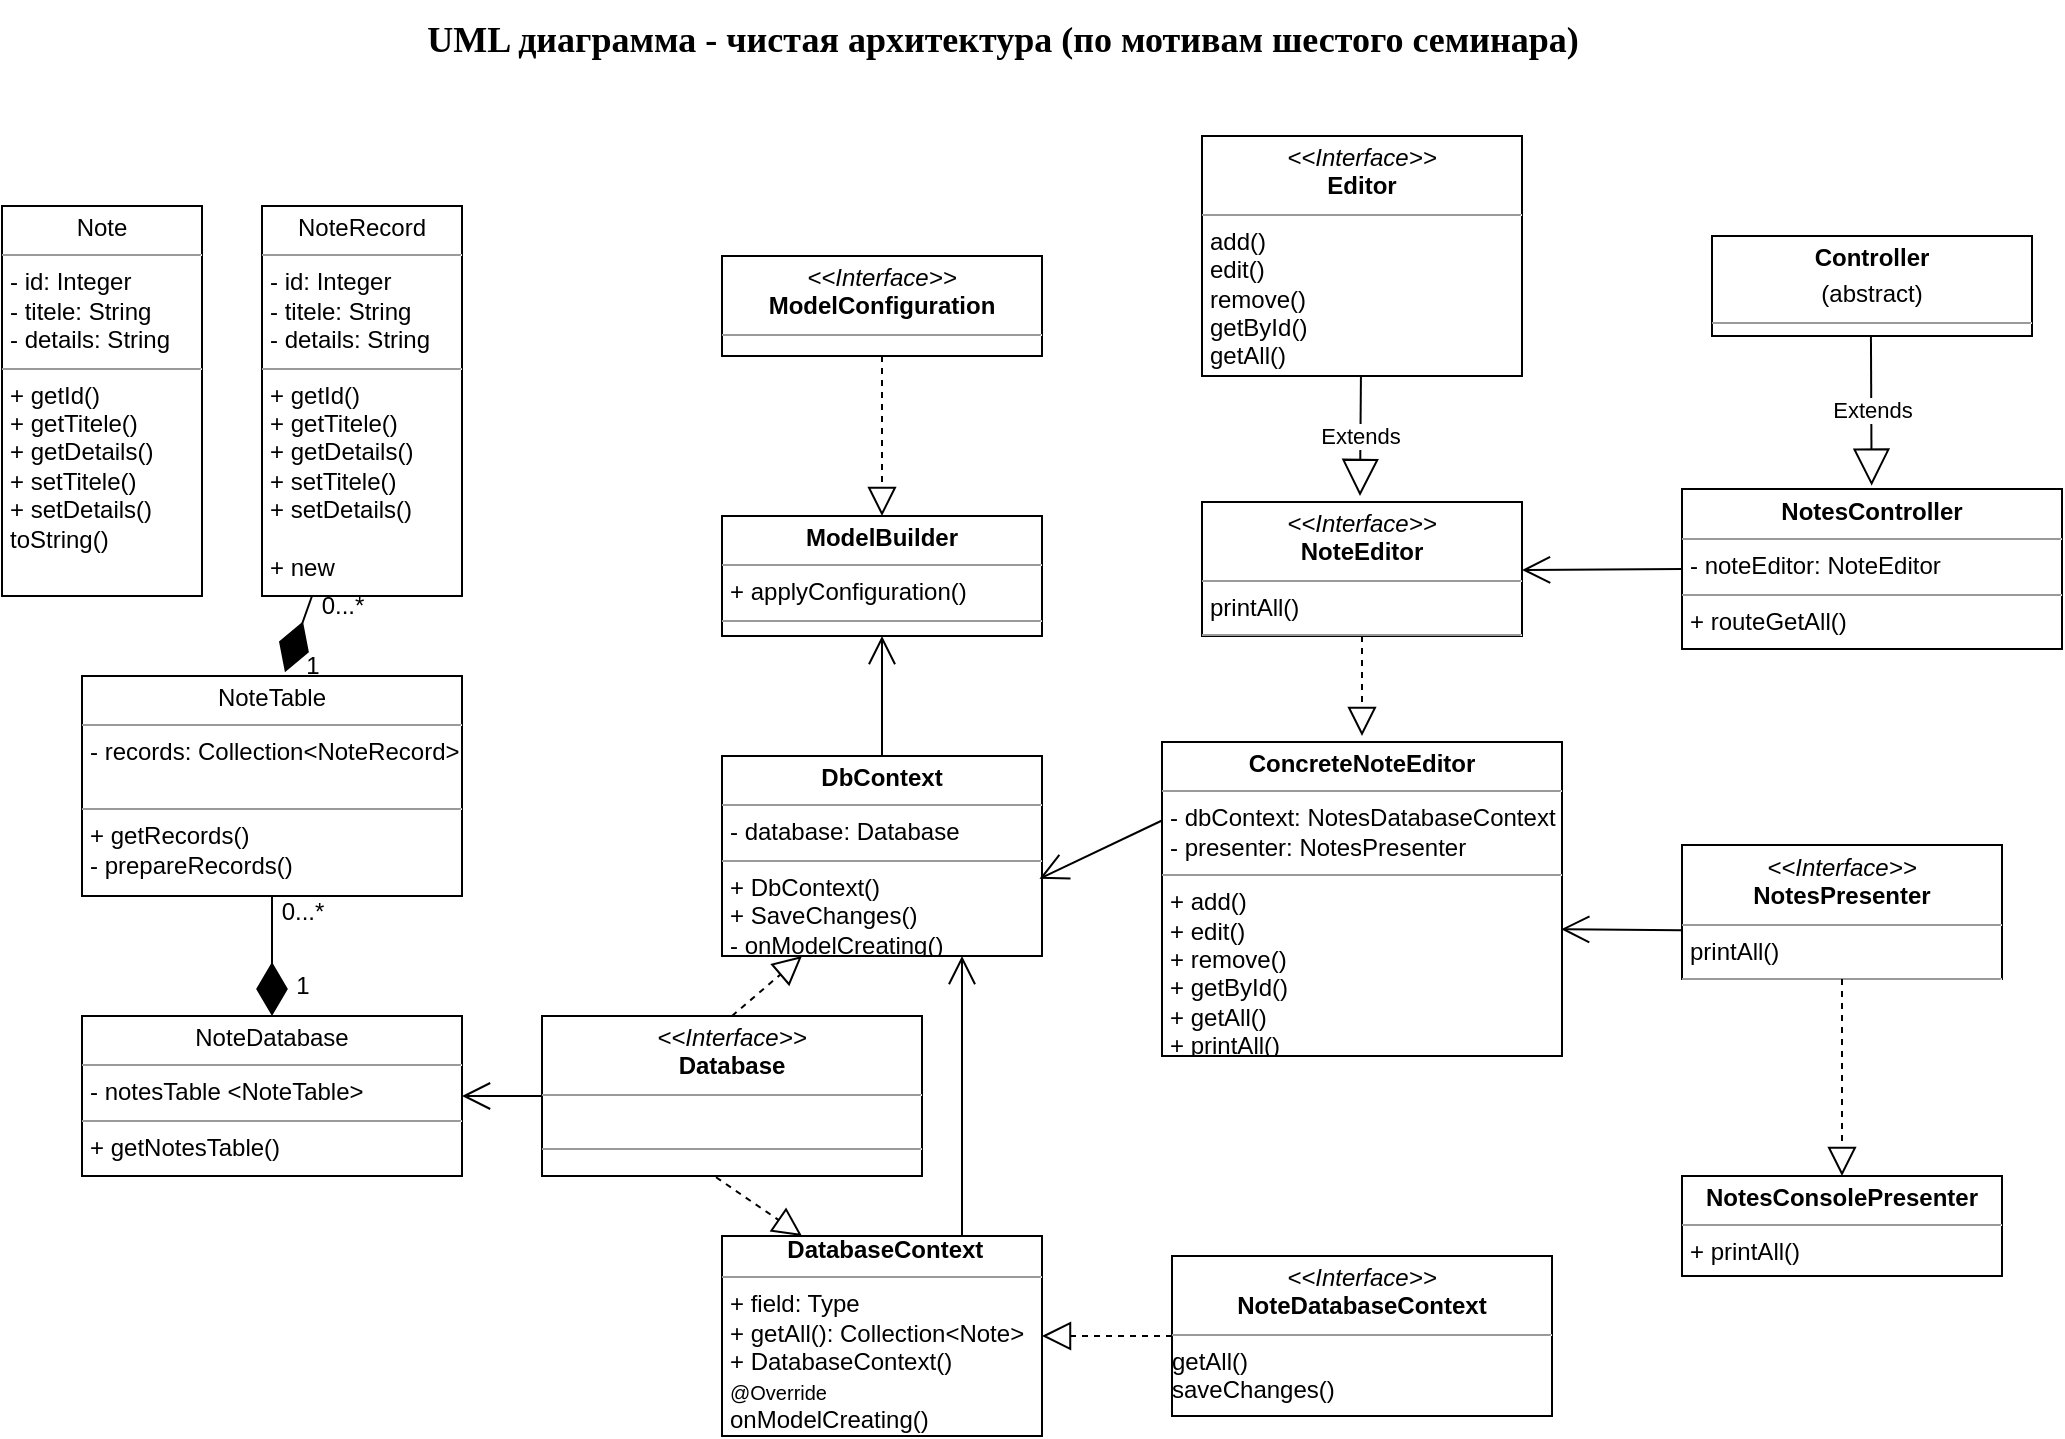 <mxfile version="22.0.8" type="device">
  <diagram name="Page-1" id="e7e014a7-5840-1c2e-5031-d8a46d1fe8dd">
    <mxGraphModel dx="1342" dy="986" grid="1" gridSize="10" guides="1" tooltips="1" connect="1" arrows="1" fold="1" page="1" pageScale="1" pageWidth="1169" pageHeight="826" background="none" math="0" shadow="0">
      <root>
        <mxCell id="0" />
        <mxCell id="1" parent="0" />
        <mxCell id="t2pU4rfqcIU5UqxVQJpd-45" value="&lt;font face=&quot;Times New Roman&quot; style=&quot;font-size: 18px;&quot;&gt;&lt;b&gt;UML диаграмма - чистая архитектура (по мотивам шестого семинара)&lt;/b&gt;&lt;/font&gt;" style="text;html=1;align=center;verticalAlign=middle;resizable=0;points=[];autosize=1;strokeColor=none;fillColor=none;" vertex="1" parent="1">
          <mxGeometry x="240" y="20" width="600" height="40" as="geometry" />
        </mxCell>
        <mxCell id="t2pU4rfqcIU5UqxVQJpd-54" value="&lt;p style=&quot;margin:0px;margin-top:4px;text-align:center;&quot;&gt;Note&lt;/p&gt;&lt;hr size=&quot;1&quot;&gt;&lt;p style=&quot;margin:0px;margin-left:4px;&quot;&gt;- id: Integer&lt;br&gt;&lt;/p&gt;&lt;p style=&quot;margin:0px;margin-left:4px;&quot;&gt;- titele: String&lt;br&gt;&lt;/p&gt;&lt;p style=&quot;margin:0px;margin-left:4px;&quot;&gt;- details: String&lt;/p&gt;&lt;hr size=&quot;1&quot;&gt;&lt;p style=&quot;margin:0px;margin-left:4px;&quot;&gt;+ getId()&lt;/p&gt;&lt;p style=&quot;margin:0px;margin-left:4px;&quot;&gt;+ getTitele()&lt;/p&gt;&lt;p style=&quot;margin:0px;margin-left:4px;&quot;&gt;+ getDetails()&lt;/p&gt;&lt;p style=&quot;margin:0px;margin-left:4px;&quot;&gt;&lt;span style=&quot;background-color: initial;&quot;&gt;+ setTitele()&lt;/span&gt;&lt;br&gt;&lt;/p&gt;&lt;p style=&quot;margin:0px;margin-left:4px;&quot;&gt;+ setDetails()&lt;/p&gt;&lt;p style=&quot;margin:0px;margin-left:4px;&quot;&gt;toString()&lt;/p&gt;" style="verticalAlign=top;align=left;overflow=fill;fontSize=12;fontFamily=Helvetica;html=1;whiteSpace=wrap;" vertex="1" parent="1">
          <mxGeometry x="40" y="123" width="100" height="195" as="geometry" />
        </mxCell>
        <mxCell id="t2pU4rfqcIU5UqxVQJpd-59" value="&lt;p style=&quot;margin:0px;margin-top:4px;text-align:center;&quot;&gt;NoteRecord&lt;/p&gt;&lt;hr size=&quot;1&quot;&gt;&lt;p style=&quot;margin:0px;margin-left:4px;&quot;&gt;- id: Integer&lt;br&gt;&lt;/p&gt;&lt;p style=&quot;margin:0px;margin-left:4px;&quot;&gt;- titele: String&lt;br&gt;&lt;/p&gt;&lt;p style=&quot;margin:0px;margin-left:4px;&quot;&gt;- details: String&lt;/p&gt;&lt;hr size=&quot;1&quot;&gt;&lt;p style=&quot;margin:0px;margin-left:4px;&quot;&gt;+ getId()&lt;/p&gt;&lt;p style=&quot;margin:0px;margin-left:4px;&quot;&gt;+ getTitele()&lt;/p&gt;&lt;p style=&quot;margin:0px;margin-left:4px;&quot;&gt;+ getDetails()&lt;/p&gt;&lt;p style=&quot;margin:0px;margin-left:4px;&quot;&gt;&lt;span style=&quot;background-color: initial;&quot;&gt;+ setTitele()&lt;/span&gt;&lt;br&gt;&lt;/p&gt;&lt;p style=&quot;margin:0px;margin-left:4px;&quot;&gt;+ setDetails()&lt;/p&gt;&lt;p style=&quot;margin:0px;margin-left:4px;&quot;&gt;&lt;br&gt;&lt;/p&gt;&lt;p style=&quot;margin:0px;margin-left:4px;&quot;&gt;+ new&lt;/p&gt;" style="verticalAlign=top;align=left;overflow=fill;fontSize=12;fontFamily=Helvetica;html=1;whiteSpace=wrap;" vertex="1" parent="1">
          <mxGeometry x="170" y="123" width="100" height="195" as="geometry" />
        </mxCell>
        <mxCell id="t2pU4rfqcIU5UqxVQJpd-60" value="&lt;p style=&quot;margin:0px;margin-top:4px;text-align:center;&quot;&gt;NoteTable&lt;/p&gt;&lt;hr size=&quot;1&quot;&gt;&lt;p style=&quot;margin:0px;margin-left:4px;&quot;&gt;- records: Collection&amp;lt;NoteRecord&amp;gt;&lt;br&gt;&lt;/p&gt;&lt;p style=&quot;margin:0px;margin-left:4px;&quot;&gt;&lt;br&gt;&lt;/p&gt;&lt;hr size=&quot;1&quot;&gt;&lt;p style=&quot;margin:0px;margin-left:4px;&quot;&gt;+ getRecords()&lt;/p&gt;&lt;p style=&quot;margin:0px;margin-left:4px;&quot;&gt;- prepareRecords()&lt;br&gt;&lt;/p&gt;" style="verticalAlign=top;align=left;overflow=fill;fontSize=12;fontFamily=Helvetica;html=1;whiteSpace=wrap;" vertex="1" parent="1">
          <mxGeometry x="80" y="358" width="190" height="110" as="geometry" />
        </mxCell>
        <mxCell id="t2pU4rfqcIU5UqxVQJpd-61" value="" style="endArrow=diamondThin;endFill=1;endSize=24;html=1;rounded=0;exitX=0.25;exitY=1;exitDx=0;exitDy=0;entryX=0.534;entryY=-0.017;entryDx=0;entryDy=0;entryPerimeter=0;" edge="1" parent="1" source="t2pU4rfqcIU5UqxVQJpd-59" target="t2pU4rfqcIU5UqxVQJpd-60">
          <mxGeometry width="160" relative="1" as="geometry">
            <mxPoint x="100" y="338" as="sourcePoint" />
            <mxPoint x="250" y="338" as="targetPoint" />
          </mxGeometry>
        </mxCell>
        <mxCell id="t2pU4rfqcIU5UqxVQJpd-62" value="1" style="text;html=1;align=center;verticalAlign=middle;resizable=0;points=[];autosize=1;strokeColor=none;fillColor=none;" vertex="1" parent="1">
          <mxGeometry x="180" y="338" width="30" height="30" as="geometry" />
        </mxCell>
        <mxCell id="t2pU4rfqcIU5UqxVQJpd-63" value="0...*" style="text;html=1;align=center;verticalAlign=middle;resizable=0;points=[];autosize=1;strokeColor=none;fillColor=none;" vertex="1" parent="1">
          <mxGeometry x="190" y="308" width="40" height="30" as="geometry" />
        </mxCell>
        <mxCell id="t2pU4rfqcIU5UqxVQJpd-65" value="&lt;p style=&quot;margin:0px;margin-top:4px;text-align:center;&quot;&gt;NoteDatabase&lt;/p&gt;&lt;hr size=&quot;1&quot;&gt;&lt;p style=&quot;margin:0px;margin-left:4px;&quot;&gt;- notesTable &amp;lt;NoteTable&amp;gt;&lt;/p&gt;&lt;hr size=&quot;1&quot;&gt;&lt;p style=&quot;margin:0px;margin-left:4px;&quot;&gt;+ getNotesTable()&lt;/p&gt;" style="verticalAlign=top;align=left;overflow=fill;fontSize=12;fontFamily=Helvetica;html=1;whiteSpace=wrap;" vertex="1" parent="1">
          <mxGeometry x="80" y="528" width="190" height="80" as="geometry" />
        </mxCell>
        <mxCell id="t2pU4rfqcIU5UqxVQJpd-66" value="0...*" style="text;html=1;align=center;verticalAlign=middle;resizable=0;points=[];autosize=1;strokeColor=none;fillColor=none;" vertex="1" parent="1">
          <mxGeometry x="170" y="461" width="40" height="30" as="geometry" />
        </mxCell>
        <mxCell id="t2pU4rfqcIU5UqxVQJpd-67" value="1" style="text;html=1;align=center;verticalAlign=middle;resizable=0;points=[];autosize=1;strokeColor=none;fillColor=none;" vertex="1" parent="1">
          <mxGeometry x="175" y="498" width="30" height="30" as="geometry" />
        </mxCell>
        <mxCell id="t2pU4rfqcIU5UqxVQJpd-68" value="" style="endArrow=diamondThin;endFill=1;endSize=24;html=1;rounded=0;entryX=0.5;entryY=0;entryDx=0;entryDy=0;exitX=0.5;exitY=1;exitDx=0;exitDy=0;" edge="1" parent="1" source="t2pU4rfqcIU5UqxVQJpd-60" target="t2pU4rfqcIU5UqxVQJpd-65">
          <mxGeometry width="160" relative="1" as="geometry">
            <mxPoint x="333.15" y="468.0" as="sourcePoint" />
            <mxPoint x="330.0" y="527.12" as="targetPoint" />
          </mxGeometry>
        </mxCell>
        <mxCell id="t2pU4rfqcIU5UqxVQJpd-70" value="&lt;p style=&quot;margin:0px;margin-top:4px;text-align:center;&quot;&gt;&lt;i&gt;&amp;lt;&amp;lt;Interface&amp;gt;&amp;gt;&lt;/i&gt;&lt;br&gt;&lt;b&gt;Database&lt;/b&gt;&lt;/p&gt;&lt;hr size=&quot;1&quot;&gt;&lt;p style=&quot;margin:0px;margin-left:4px;&quot;&gt;&lt;br&gt;&lt;/p&gt;&lt;hr size=&quot;1&quot;&gt;&lt;p style=&quot;margin:0px;margin-left:4px;&quot;&gt;&lt;br&gt;&lt;/p&gt;" style="verticalAlign=top;align=left;overflow=fill;fontSize=12;fontFamily=Helvetica;html=1;whiteSpace=wrap;" vertex="1" parent="1">
          <mxGeometry x="310" y="528" width="190" height="80" as="geometry" />
        </mxCell>
        <mxCell id="t2pU4rfqcIU5UqxVQJpd-73" value="&lt;div style=&quot;text-align: center;&quot;&gt;&lt;b style=&quot;background-color: initial; border-color: var(--border-color);&quot;&gt;&amp;nbsp;DatabaseContext&lt;/b&gt;&lt;/div&gt;&lt;hr size=&quot;1&quot;&gt;&lt;p style=&quot;margin:0px;margin-left:4px;&quot;&gt;+ field: Type&lt;/p&gt;&lt;p style=&quot;margin:0px;margin-left:4px;&quot;&gt;+ getAll(): Collection&amp;lt;Note&amp;gt;&lt;/p&gt;&lt;p style=&quot;margin:0px;margin-left:4px;&quot;&gt;+&amp;nbsp;DatabaseContext()&lt;/p&gt;&lt;p style=&quot;margin:0px;margin-left:4px;&quot;&gt;&lt;font style=&quot;font-size: 10px;&quot;&gt;@Override&lt;/font&gt;&lt;br&gt;&lt;/p&gt;&lt;p style=&quot;margin:0px;margin-left:4px;&quot;&gt;onModelCreating()&lt;br&gt;&lt;/p&gt;" style="verticalAlign=top;align=left;overflow=fill;fontSize=12;fontFamily=Helvetica;html=1;whiteSpace=wrap;" vertex="1" parent="1">
          <mxGeometry x="400" y="638" width="160" height="100" as="geometry" />
        </mxCell>
        <mxCell id="t2pU4rfqcIU5UqxVQJpd-74" value="&lt;p style=&quot;margin:0px;margin-top:4px;text-align:center;&quot;&gt;&lt;b style=&quot;border-color: var(--border-color);&quot;&gt;DbContext&lt;/b&gt;&lt;br&gt;&lt;/p&gt;&lt;hr size=&quot;1&quot;&gt;&lt;p style=&quot;margin:0px;margin-left:4px;&quot;&gt;- database: Database&lt;/p&gt;&lt;hr size=&quot;1&quot;&gt;&lt;p style=&quot;margin:0px;margin-left:4px;&quot;&gt;+ DbContext()&lt;/p&gt;&lt;p style=&quot;margin:0px;margin-left:4px;&quot;&gt;+ SaveChanges()&lt;/p&gt;&lt;p style=&quot;margin:0px;margin-left:4px;&quot;&gt;- onModelCreating()&lt;/p&gt;" style="verticalAlign=top;align=left;overflow=fill;fontSize=12;fontFamily=Helvetica;html=1;whiteSpace=wrap;" vertex="1" parent="1">
          <mxGeometry x="400" y="398" width="160" height="100" as="geometry" />
        </mxCell>
        <mxCell id="t2pU4rfqcIU5UqxVQJpd-75" value="&lt;p style=&quot;margin:0px;margin-top:4px;text-align:center;&quot;&gt;&lt;i&gt;&amp;lt;&amp;lt;Interface&amp;gt;&amp;gt;&lt;/i&gt;&lt;br&gt;&lt;b&gt;NoteDatabaseContext&lt;/b&gt;&lt;/p&gt;&lt;hr size=&quot;1&quot;&gt;&lt;p style=&quot;margin:0px;margin-left:4px;&quot;&gt;&lt;/p&gt;&lt;p style=&quot;margin:0px;margin-left:4px;&quot;&gt;&lt;/p&gt;getAll()&lt;br&gt;saveChanges()" style="verticalAlign=top;align=left;overflow=fill;fontSize=12;fontFamily=Helvetica;html=1;whiteSpace=wrap;" vertex="1" parent="1">
          <mxGeometry x="625" y="648" width="190" height="80" as="geometry" />
        </mxCell>
        <mxCell id="t2pU4rfqcIU5UqxVQJpd-76" value="&lt;p style=&quot;margin:0px;margin-top:4px;text-align:center;&quot;&gt;&lt;b&gt;ModelBuilder&lt;/b&gt;&lt;/p&gt;&lt;hr size=&quot;1&quot;&gt;&lt;p style=&quot;margin:0px;margin-left:4px;&quot;&gt;+&amp;nbsp;applyConfiguration()&lt;/p&gt;&lt;hr size=&quot;1&quot;&gt;&lt;p style=&quot;margin:0px;margin-left:4px;&quot;&gt;&lt;br&gt;&lt;/p&gt;" style="verticalAlign=top;align=left;overflow=fill;fontSize=12;fontFamily=Helvetica;html=1;whiteSpace=wrap;" vertex="1" parent="1">
          <mxGeometry x="400" y="278" width="160" height="60" as="geometry" />
        </mxCell>
        <mxCell id="t2pU4rfqcIU5UqxVQJpd-77" value="&lt;p style=&quot;margin:0px;margin-top:4px;text-align:center;&quot;&gt;&lt;i&gt;&amp;lt;&amp;lt;Interface&amp;gt;&amp;gt;&lt;/i&gt;&lt;br&gt;&lt;b&gt;ModelConfiguration&lt;/b&gt;&lt;/p&gt;&lt;hr size=&quot;1&quot;&gt;&lt;p style=&quot;margin:0px;margin-left:4px;&quot;&gt;&lt;br&gt;&lt;/p&gt;&lt;hr size=&quot;1&quot;&gt;&lt;p style=&quot;margin:0px;margin-left:4px;&quot;&gt;&lt;br&gt;&lt;/p&gt;" style="verticalAlign=top;align=left;overflow=fill;fontSize=12;fontFamily=Helvetica;html=1;whiteSpace=wrap;" vertex="1" parent="1">
          <mxGeometry x="400" y="148" width="160" height="50" as="geometry" />
        </mxCell>
        <mxCell id="t2pU4rfqcIU5UqxVQJpd-82" value="" style="endArrow=open;endFill=1;endSize=12;html=1;rounded=0;entryX=0.75;entryY=1;entryDx=0;entryDy=0;exitX=0.75;exitY=0;exitDx=0;exitDy=0;" edge="1" parent="1" source="t2pU4rfqcIU5UqxVQJpd-73" target="t2pU4rfqcIU5UqxVQJpd-74">
          <mxGeometry width="160" relative="1" as="geometry">
            <mxPoint x="350" y="568" as="sourcePoint" />
            <mxPoint x="510" y="568" as="targetPoint" />
          </mxGeometry>
        </mxCell>
        <mxCell id="t2pU4rfqcIU5UqxVQJpd-83" value="" style="endArrow=open;endFill=1;endSize=12;html=1;rounded=0;exitX=0.5;exitY=0;exitDx=0;exitDy=0;" edge="1" parent="1" source="t2pU4rfqcIU5UqxVQJpd-74">
          <mxGeometry width="160" relative="1" as="geometry">
            <mxPoint x="350" y="338" as="sourcePoint" />
            <mxPoint x="480" y="338" as="targetPoint" />
          </mxGeometry>
        </mxCell>
        <mxCell id="t2pU4rfqcIU5UqxVQJpd-88" value="&lt;p style=&quot;margin:0px;margin-top:4px;text-align:center;&quot;&gt;&lt;i&gt;&amp;lt;&amp;lt;Interface&amp;gt;&amp;gt;&lt;/i&gt;&lt;br&gt;&lt;b&gt;Editor&lt;/b&gt;&lt;/p&gt;&lt;hr size=&quot;1&quot;&gt;&lt;p style=&quot;margin:0px;margin-left:4px;&quot;&gt;add()&lt;/p&gt;&lt;p style=&quot;margin:0px;margin-left:4px;&quot;&gt;edit()&lt;/p&gt;&lt;p style=&quot;margin:0px;margin-left:4px;&quot;&gt;remove()&lt;/p&gt;&lt;p style=&quot;margin:0px;margin-left:4px;&quot;&gt;getById()&lt;/p&gt;&lt;p style=&quot;margin:0px;margin-left:4px;&quot;&gt;getAll()&lt;/p&gt;&lt;hr size=&quot;1&quot;&gt;&lt;p style=&quot;margin:0px;margin-left:4px;&quot;&gt;&lt;br&gt;&lt;/p&gt;" style="verticalAlign=top;align=left;overflow=fill;fontSize=12;fontFamily=Helvetica;html=1;whiteSpace=wrap;" vertex="1" parent="1">
          <mxGeometry x="640" y="88" width="160" height="120" as="geometry" />
        </mxCell>
        <mxCell id="t2pU4rfqcIU5UqxVQJpd-89" value="&lt;p style=&quot;margin:0px;margin-top:4px;text-align:center;&quot;&gt;&lt;i&gt;&amp;lt;&amp;lt;Interface&amp;gt;&amp;gt;&lt;/i&gt;&lt;br&gt;&lt;b&gt;NoteEditor&lt;/b&gt;&lt;/p&gt;&lt;hr size=&quot;1&quot;&gt;&lt;p style=&quot;margin:0px;margin-left:4px;&quot;&gt;printAll()&lt;/p&gt;&lt;hr size=&quot;1&quot;&gt;&lt;p style=&quot;margin:0px;margin-left:4px;&quot;&gt;&lt;br&gt;&lt;/p&gt;" style="verticalAlign=top;align=left;overflow=fill;fontSize=12;fontFamily=Helvetica;html=1;whiteSpace=wrap;" vertex="1" parent="1">
          <mxGeometry x="640" y="271" width="160" height="67" as="geometry" />
        </mxCell>
        <mxCell id="t2pU4rfqcIU5UqxVQJpd-90" value="&lt;p style=&quot;margin:0px;margin-top:4px;text-align:center;&quot;&gt;&lt;b style=&quot;border-color: var(--border-color);&quot;&gt;ConcreteNoteEditor&lt;/b&gt;&lt;br&gt;&lt;/p&gt;&lt;hr size=&quot;1&quot;&gt;&lt;p style=&quot;margin:0px;margin-left:4px;&quot;&gt;- dbContext: NotesDatabaseContext&lt;/p&gt;&lt;p style=&quot;margin:0px;margin-left:4px;&quot;&gt;-&amp;nbsp;presenter:&amp;nbsp;NotesPresenter&lt;/p&gt;&lt;hr size=&quot;1&quot;&gt;&lt;p style=&quot;border-color: var(--border-color); margin: 0px 0px 0px 4px;&quot;&gt;+ add()&lt;/p&gt;&lt;p style=&quot;border-color: var(--border-color); margin: 0px 0px 0px 4px;&quot;&gt;+ edit()&lt;/p&gt;&lt;p style=&quot;border-color: var(--border-color); margin: 0px 0px 0px 4px;&quot;&gt;+ remove()&lt;/p&gt;&lt;p style=&quot;border-color: var(--border-color); margin: 0px 0px 0px 4px;&quot;&gt;+ getById()&lt;/p&gt;&lt;p style=&quot;border-color: var(--border-color); margin: 0px 0px 0px 4px;&quot;&gt;+ getAll()&lt;/p&gt;&lt;p style=&quot;border-color: var(--border-color); margin: 0px 0px 0px 4px;&quot;&gt;+ printAll()&lt;br&gt;&lt;/p&gt;" style="verticalAlign=top;align=left;overflow=fill;fontSize=12;fontFamily=Helvetica;html=1;whiteSpace=wrap;" vertex="1" parent="1">
          <mxGeometry x="620" y="391" width="200" height="157" as="geometry" />
        </mxCell>
        <mxCell id="t2pU4rfqcIU5UqxVQJpd-91" value="&lt;p style=&quot;margin:0px;margin-top:4px;text-align:center;&quot;&gt;&lt;i&gt;&amp;lt;&amp;lt;Interface&amp;gt;&amp;gt;&lt;/i&gt;&lt;br&gt;&lt;b&gt;NotesPresenter&lt;/b&gt;&lt;/p&gt;&lt;hr size=&quot;1&quot;&gt;&lt;p style=&quot;margin:0px;margin-left:4px;&quot;&gt;printAll()&lt;/p&gt;&lt;hr size=&quot;1&quot;&gt;&lt;p style=&quot;margin:0px;margin-left:4px;&quot;&gt;&lt;br&gt;&lt;/p&gt;" style="verticalAlign=top;align=left;overflow=fill;fontSize=12;fontFamily=Helvetica;html=1;whiteSpace=wrap;" vertex="1" parent="1">
          <mxGeometry x="880" y="442.5" width="160" height="67" as="geometry" />
        </mxCell>
        <mxCell id="t2pU4rfqcIU5UqxVQJpd-94" value="" style="endArrow=open;endFill=1;endSize=12;html=1;rounded=0;exitX=-0.003;exitY=0.636;exitDx=0;exitDy=0;exitPerimeter=0;entryX=0.998;entryY=0.596;entryDx=0;entryDy=0;entryPerimeter=0;" edge="1" parent="1" source="t2pU4rfqcIU5UqxVQJpd-91" target="t2pU4rfqcIU5UqxVQJpd-90">
          <mxGeometry width="160" relative="1" as="geometry">
            <mxPoint x="810" y="618" as="sourcePoint" />
            <mxPoint x="970" y="618" as="targetPoint" />
          </mxGeometry>
        </mxCell>
        <mxCell id="t2pU4rfqcIU5UqxVQJpd-95" value="&lt;p style=&quot;margin:0px;margin-top:4px;text-align:center;&quot;&gt;&lt;b style=&quot;border-color: var(--border-color);&quot;&gt;NotesController&lt;/b&gt;&lt;br&gt;&lt;/p&gt;&lt;hr size=&quot;1&quot;&gt;&lt;p style=&quot;margin:0px;margin-left:4px;&quot;&gt;- noteEditor: NoteEditor&lt;/p&gt;&lt;hr size=&quot;1&quot;&gt;&lt;p style=&quot;margin:0px;margin-left:4px;&quot;&gt;+&amp;nbsp;routeGetAll()&lt;/p&gt;" style="verticalAlign=top;align=left;overflow=fill;fontSize=12;fontFamily=Helvetica;html=1;whiteSpace=wrap;" vertex="1" parent="1">
          <mxGeometry x="880" y="264.5" width="190" height="80" as="geometry" />
        </mxCell>
        <mxCell id="t2pU4rfqcIU5UqxVQJpd-96" value="&lt;p style=&quot;margin:0px;margin-top:4px;text-align:center;&quot;&gt;&lt;b style=&quot;border-color: var(--border-color);&quot;&gt;Controller&lt;/b&gt;&lt;/p&gt;&lt;p style=&quot;margin:0px;margin-top:4px;text-align:center;&quot;&gt;&lt;span style=&quot;border-color: var(--border-color);&quot;&gt;(abstract)&lt;/span&gt;&lt;/p&gt;&lt;hr size=&quot;1&quot;&gt;&lt;p style=&quot;margin:0px;margin-left:4px;&quot;&gt;&lt;br&gt;&lt;/p&gt;&lt;hr size=&quot;1&quot;&gt;&lt;p style=&quot;margin:0px;margin-left:4px;&quot;&gt;&lt;br&gt;&lt;/p&gt;" style="verticalAlign=top;align=left;overflow=fill;fontSize=12;fontFamily=Helvetica;html=1;whiteSpace=wrap;" vertex="1" parent="1">
          <mxGeometry x="895" y="138" width="160" height="50" as="geometry" />
        </mxCell>
        <mxCell id="t2pU4rfqcIU5UqxVQJpd-97" value="&lt;p style=&quot;margin:0px;margin-top:4px;text-align:center;&quot;&gt;&lt;b style=&quot;border-color: var(--border-color);&quot;&gt;NotesConsolePresenter&lt;/b&gt;&lt;br&gt;&lt;/p&gt;&lt;hr size=&quot;1&quot;&gt;&lt;p style=&quot;margin:0px;margin-left:4px;&quot;&gt;&lt;/p&gt;&lt;p style=&quot;margin:0px;margin-left:4px;&quot;&gt;+ printAll()&lt;/p&gt;" style="verticalAlign=top;align=left;overflow=fill;fontSize=12;fontFamily=Helvetica;html=1;whiteSpace=wrap;" vertex="1" parent="1">
          <mxGeometry x="880" y="608" width="160" height="50" as="geometry" />
        </mxCell>
        <mxCell id="t2pU4rfqcIU5UqxVQJpd-100" value="Extends" style="endArrow=block;endSize=16;endFill=0;html=1;rounded=0;exitX=0.5;exitY=1;exitDx=0;exitDy=0;entryX=0.499;entryY=-0.021;entryDx=0;entryDy=0;entryPerimeter=0;" edge="1" parent="1" target="t2pU4rfqcIU5UqxVQJpd-95">
          <mxGeometry width="160" relative="1" as="geometry">
            <mxPoint x="974.47" y="188" as="sourcePoint" />
            <mxPoint x="974" y="258" as="targetPoint" />
          </mxGeometry>
        </mxCell>
        <mxCell id="t2pU4rfqcIU5UqxVQJpd-101" value="" style="endArrow=block;dashed=1;endFill=0;endSize=12;html=1;rounded=0;exitX=0.5;exitY=1;exitDx=0;exitDy=0;" edge="1" parent="1" source="t2pU4rfqcIU5UqxVQJpd-89">
          <mxGeometry width="160" relative="1" as="geometry">
            <mxPoint x="590" y="368" as="sourcePoint" />
            <mxPoint x="720" y="388" as="targetPoint" />
          </mxGeometry>
        </mxCell>
        <mxCell id="t2pU4rfqcIU5UqxVQJpd-102" value="Extends" style="endArrow=block;endSize=16;endFill=0;html=1;rounded=0;" edge="1" parent="1">
          <mxGeometry width="160" relative="1" as="geometry">
            <mxPoint x="719.47" y="208" as="sourcePoint" />
            <mxPoint x="719" y="268" as="targetPoint" />
          </mxGeometry>
        </mxCell>
        <mxCell id="t2pU4rfqcIU5UqxVQJpd-103" value="" style="endArrow=block;dashed=1;endFill=0;endSize=12;html=1;rounded=0;exitX=0.5;exitY=1;exitDx=0;exitDy=0;entryX=0.5;entryY=0;entryDx=0;entryDy=0;" edge="1" parent="1" source="t2pU4rfqcIU5UqxVQJpd-77" target="t2pU4rfqcIU5UqxVQJpd-76">
          <mxGeometry width="160" relative="1" as="geometry">
            <mxPoint x="490" y="238" as="sourcePoint" />
            <mxPoint x="650" y="238" as="targetPoint" />
          </mxGeometry>
        </mxCell>
        <mxCell id="t2pU4rfqcIU5UqxVQJpd-104" value="" style="endArrow=block;dashed=1;endFill=0;endSize=12;html=1;rounded=0;exitX=0.5;exitY=0;exitDx=0;exitDy=0;" edge="1" parent="1" source="t2pU4rfqcIU5UqxVQJpd-70">
          <mxGeometry width="160" relative="1" as="geometry">
            <mxPoint x="570" y="598" as="sourcePoint" />
            <mxPoint x="440" y="498" as="targetPoint" />
          </mxGeometry>
        </mxCell>
        <mxCell id="t2pU4rfqcIU5UqxVQJpd-106" value="" style="endArrow=open;endFill=1;endSize=12;html=1;rounded=0;entryX=1;entryY=0.5;entryDx=0;entryDy=0;exitX=0;exitY=0.5;exitDx=0;exitDy=0;" edge="1" parent="1" source="t2pU4rfqcIU5UqxVQJpd-70" target="t2pU4rfqcIU5UqxVQJpd-65">
          <mxGeometry width="160" relative="1" as="geometry">
            <mxPoint x="250" y="498" as="sourcePoint" />
            <mxPoint x="410" y="498" as="targetPoint" />
          </mxGeometry>
        </mxCell>
        <mxCell id="t2pU4rfqcIU5UqxVQJpd-107" value="" style="endArrow=block;dashed=1;endFill=0;endSize=12;html=1;rounded=0;exitX=0.458;exitY=1.008;exitDx=0;exitDy=0;exitPerimeter=0;entryX=0.25;entryY=0;entryDx=0;entryDy=0;" edge="1" parent="1" source="t2pU4rfqcIU5UqxVQJpd-70" target="t2pU4rfqcIU5UqxVQJpd-73">
          <mxGeometry width="160" relative="1" as="geometry">
            <mxPoint x="360" y="678" as="sourcePoint" />
            <mxPoint x="520" y="678" as="targetPoint" />
          </mxGeometry>
        </mxCell>
        <mxCell id="t2pU4rfqcIU5UqxVQJpd-108" value="" style="endArrow=block;dashed=1;endFill=0;endSize=12;html=1;rounded=0;exitX=0;exitY=0.5;exitDx=0;exitDy=0;entryX=1;entryY=0.5;entryDx=0;entryDy=0;" edge="1" parent="1" source="t2pU4rfqcIU5UqxVQJpd-75" target="t2pU4rfqcIU5UqxVQJpd-73">
          <mxGeometry width="160" relative="1" as="geometry">
            <mxPoint x="360" y="678" as="sourcePoint" />
            <mxPoint x="520" y="678" as="targetPoint" />
          </mxGeometry>
        </mxCell>
        <mxCell id="t2pU4rfqcIU5UqxVQJpd-109" value="" style="endArrow=block;dashed=1;endFill=0;endSize=12;html=1;rounded=0;entryX=0.5;entryY=0;entryDx=0;entryDy=0;exitX=0.5;exitY=1;exitDx=0;exitDy=0;" edge="1" parent="1" source="t2pU4rfqcIU5UqxVQJpd-91" target="t2pU4rfqcIU5UqxVQJpd-97">
          <mxGeometry width="160" relative="1" as="geometry">
            <mxPoint x="720" y="468" as="sourcePoint" />
            <mxPoint x="880" y="468" as="targetPoint" />
          </mxGeometry>
        </mxCell>
        <mxCell id="t2pU4rfqcIU5UqxVQJpd-110" value="" style="endArrow=open;endFill=1;endSize=12;html=1;rounded=0;exitX=0;exitY=0.5;exitDx=0;exitDy=0;" edge="1" parent="1" source="t2pU4rfqcIU5UqxVQJpd-95">
          <mxGeometry width="160" relative="1" as="geometry">
            <mxPoint x="720" y="468" as="sourcePoint" />
            <mxPoint x="800" y="305" as="targetPoint" />
          </mxGeometry>
        </mxCell>
        <mxCell id="t2pU4rfqcIU5UqxVQJpd-111" value="" style="endArrow=open;endFill=1;endSize=12;html=1;rounded=0;entryX=0.992;entryY=0.614;entryDx=0;entryDy=0;exitX=0;exitY=0.25;exitDx=0;exitDy=0;entryPerimeter=0;" edge="1" parent="1" source="t2pU4rfqcIU5UqxVQJpd-90" target="t2pU4rfqcIU5UqxVQJpd-74">
          <mxGeometry width="160" relative="1" as="geometry">
            <mxPoint x="610" y="470" as="sourcePoint" />
            <mxPoint x="590" y="370" as="targetPoint" />
          </mxGeometry>
        </mxCell>
      </root>
    </mxGraphModel>
  </diagram>
</mxfile>
